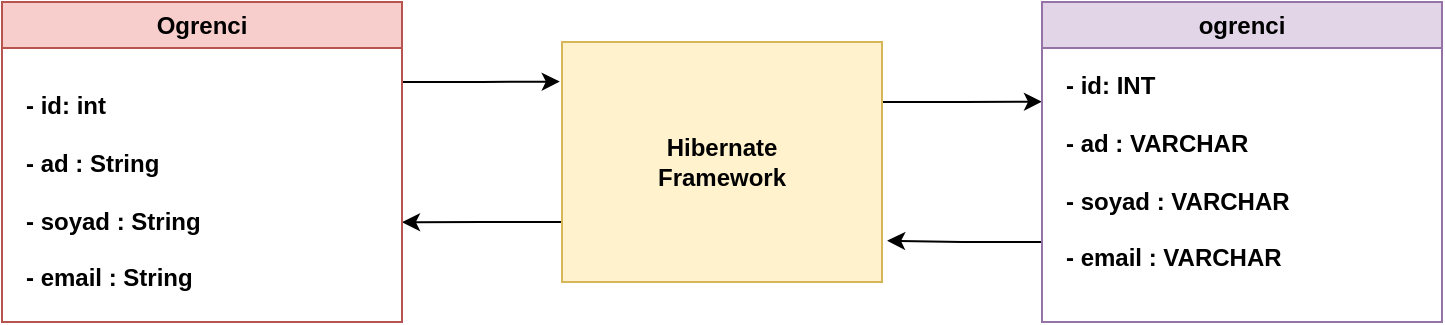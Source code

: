 <mxfile version="20.8.21" type="device"><diagram name="Sayfa -1" id="AUv9fqHBH3tTrq69D-QI"><mxGraphModel dx="1050" dy="541" grid="1" gridSize="10" guides="1" tooltips="1" connect="1" arrows="1" fold="1" page="1" pageScale="1" pageWidth="827" pageHeight="1169" math="0" shadow="0"><root><mxCell id="0"/><mxCell id="1" parent="0"/><mxCell id="Ak_v1nHP0VS3sMHPqyMz-9" style="edgeStyle=orthogonalEdgeStyle;rounded=0;orthogonalLoop=1;jettySize=auto;html=1;exitX=0;exitY=0.75;exitDx=0;exitDy=0;" edge="1" parent="1" source="Ak_v1nHP0VS3sMHPqyMz-1"><mxGeometry relative="1" as="geometry"><mxPoint x="240" y="230.095" as="targetPoint"/></mxGeometry></mxCell><mxCell id="Ak_v1nHP0VS3sMHPqyMz-10" style="edgeStyle=orthogonalEdgeStyle;rounded=0;orthogonalLoop=1;jettySize=auto;html=1;exitX=1;exitY=0.25;exitDx=0;exitDy=0;" edge="1" parent="1" source="Ak_v1nHP0VS3sMHPqyMz-1"><mxGeometry relative="1" as="geometry"><mxPoint x="560" y="169.857" as="targetPoint"/></mxGeometry></mxCell><mxCell id="Ak_v1nHP0VS3sMHPqyMz-1" value="&lt;b&gt;Hibernate&lt;br&gt;Framework&lt;/b&gt;" style="rounded=0;whiteSpace=wrap;html=1;fillColor=#fff2cc;strokeColor=#d6b656;" vertex="1" parent="1"><mxGeometry x="320" y="140" width="160" height="120" as="geometry"/></mxCell><mxCell id="Ak_v1nHP0VS3sMHPqyMz-8" style="edgeStyle=orthogonalEdgeStyle;rounded=0;orthogonalLoop=1;jettySize=auto;html=1;exitX=1;exitY=0.25;exitDx=0;exitDy=0;entryX=-0.007;entryY=0.165;entryDx=0;entryDy=0;entryPerimeter=0;" edge="1" parent="1" source="Ak_v1nHP0VS3sMHPqyMz-3" target="Ak_v1nHP0VS3sMHPqyMz-1"><mxGeometry relative="1" as="geometry"/></mxCell><mxCell id="Ak_v1nHP0VS3sMHPqyMz-3" value="Ogrenci" style="swimlane;whiteSpace=wrap;html=1;fillColor=#f8cecc;strokeColor=#b85450;" vertex="1" parent="1"><mxGeometry x="40" y="120" width="200" height="160" as="geometry"/></mxCell><mxCell id="Ak_v1nHP0VS3sMHPqyMz-5" value="&lt;b&gt;- id: int&lt;br&gt;&lt;br&gt;- ad : String&lt;br&gt;&lt;br&gt;- soyad : String&lt;br&gt;&lt;br&gt;- email : String&lt;/b&gt;" style="text;html=1;align=left;verticalAlign=middle;resizable=0;points=[];autosize=1;strokeColor=none;fillColor=none;" vertex="1" parent="Ak_v1nHP0VS3sMHPqyMz-3"><mxGeometry x="10" y="40" width="110" height="110" as="geometry"/></mxCell><mxCell id="Ak_v1nHP0VS3sMHPqyMz-11" style="edgeStyle=orthogonalEdgeStyle;rounded=0;orthogonalLoop=1;jettySize=auto;html=1;exitX=0;exitY=0.75;exitDx=0;exitDy=0;entryX=1.016;entryY=0.828;entryDx=0;entryDy=0;entryPerimeter=0;" edge="1" parent="1" source="Ak_v1nHP0VS3sMHPqyMz-4" target="Ak_v1nHP0VS3sMHPqyMz-1"><mxGeometry relative="1" as="geometry"/></mxCell><mxCell id="Ak_v1nHP0VS3sMHPqyMz-4" value="ogrenci" style="swimlane;whiteSpace=wrap;html=1;fillColor=#e1d5e7;strokeColor=#9673a6;" vertex="1" parent="1"><mxGeometry x="560" y="120" width="200" height="160" as="geometry"/></mxCell><mxCell id="Ak_v1nHP0VS3sMHPqyMz-6" value="&lt;b&gt;- id: INT&lt;br&gt;&lt;br&gt;- ad : VARCHAR&lt;br&gt;&lt;br&gt;- soyad : VARCHAR&lt;br&gt;&lt;br&gt;- email : VARCHAR&lt;/b&gt;" style="text;html=1;align=left;verticalAlign=middle;resizable=0;points=[];autosize=1;strokeColor=none;fillColor=none;" vertex="1" parent="Ak_v1nHP0VS3sMHPqyMz-4"><mxGeometry x="10" y="30" width="140" height="110" as="geometry"/></mxCell></root></mxGraphModel></diagram></mxfile>